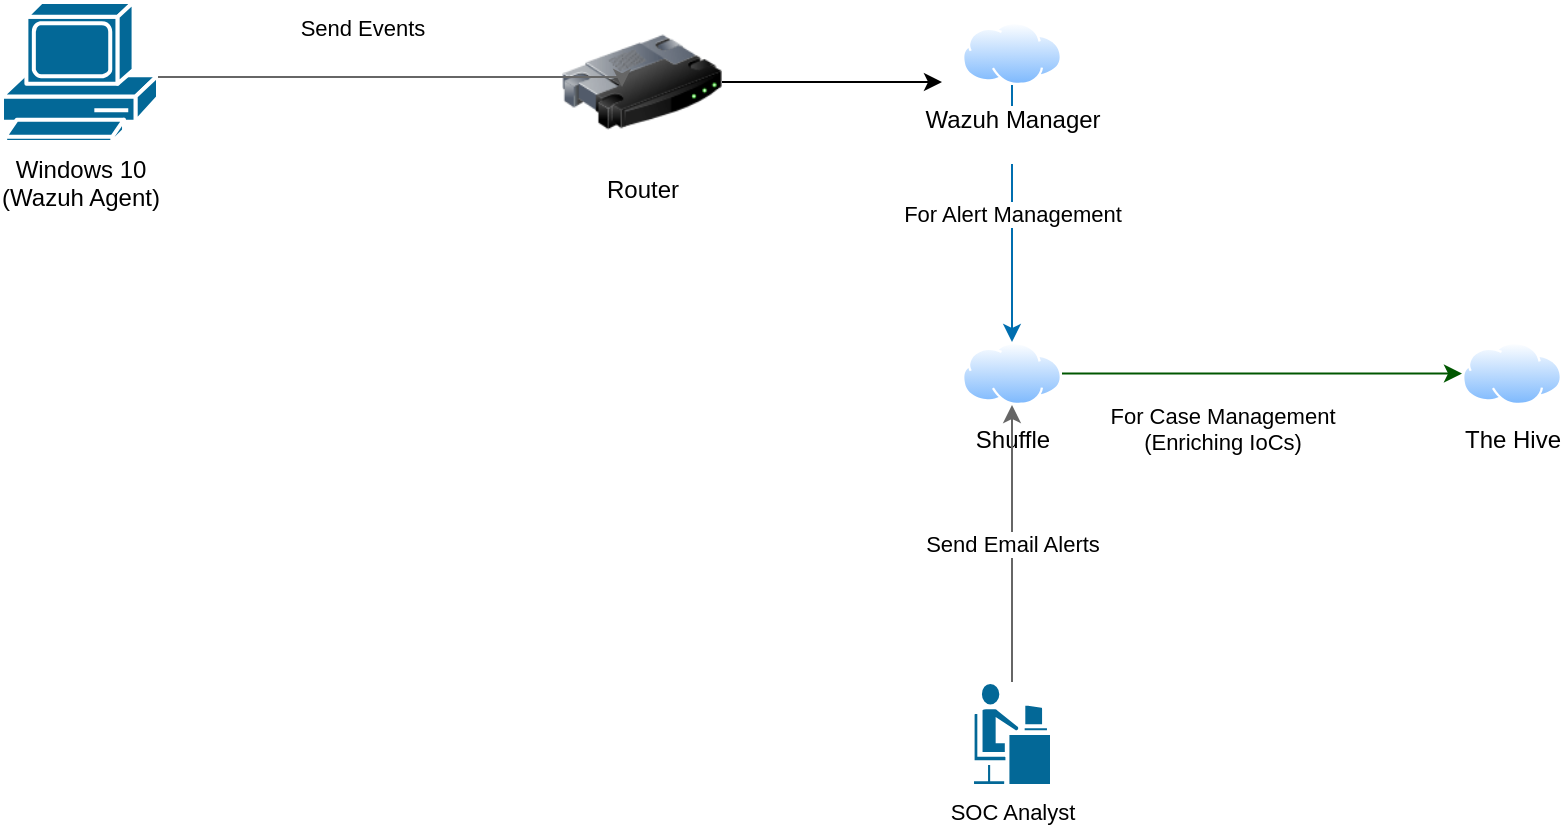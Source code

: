 <mxfile version="24.8.6">
  <diagram name="Page-1" id="V8CQ23fq76_Rz2cbGqyL">
    <mxGraphModel dx="1042" dy="531" grid="1" gridSize="10" guides="1" tooltips="1" connect="1" arrows="1" fold="1" page="1" pageScale="1" pageWidth="850" pageHeight="1100" math="0" shadow="0">
      <root>
        <mxCell id="0" />
        <mxCell id="1" parent="0" />
        <mxCell id="OW75wmjr70zywbJ3eJ3U-1" value="Windows 10&lt;div&gt;(Wazuh Agent)&lt;/div&gt;" style="shape=mxgraph.cisco.computers_and_peripherals.pc;html=1;pointerEvents=1;dashed=0;fillColor=#036897;strokeColor=#ffffff;strokeWidth=2;verticalLabelPosition=bottom;verticalAlign=top;align=center;outlineConnect=0;" vertex="1" parent="1">
          <mxGeometry x="30" y="10" width="78" height="70" as="geometry" />
        </mxCell>
        <mxCell id="OW75wmjr70zywbJ3eJ3U-10" value="For Alert Management" style="edgeStyle=orthogonalEdgeStyle;rounded=0;orthogonalLoop=1;jettySize=auto;html=1;fillColor=#1ba1e2;strokeColor=#006EAF;" edge="1" parent="1" source="OW75wmjr70zywbJ3eJ3U-3" target="OW75wmjr70zywbJ3eJ3U-5">
          <mxGeometry relative="1" as="geometry" />
        </mxCell>
        <mxCell id="OW75wmjr70zywbJ3eJ3U-3" value="Wazuh Manager&lt;div&gt;&lt;br&gt;&lt;/div&gt;" style="image;aspect=fixed;perimeter=ellipsePerimeter;html=1;align=center;shadow=0;dashed=0;spacingTop=3;image=img/lib/active_directory/internet_cloud.svg;" vertex="1" parent="1">
          <mxGeometry x="510" y="20" width="50" height="31.5" as="geometry" />
        </mxCell>
        <mxCell id="OW75wmjr70zywbJ3eJ3U-4" value="The Hive&lt;div&gt;&lt;br&gt;&lt;/div&gt;" style="image;aspect=fixed;perimeter=ellipsePerimeter;html=1;align=center;shadow=0;dashed=0;spacingTop=3;image=img/lib/active_directory/internet_cloud.svg;" vertex="1" parent="1">
          <mxGeometry x="760" y="180" width="50" height="31.5" as="geometry" />
        </mxCell>
        <mxCell id="OW75wmjr70zywbJ3eJ3U-11" value="For Case Management&lt;div&gt;&lt;div&gt;(Enriching IoCs)&lt;div&gt;&lt;br&gt;&lt;/div&gt;&lt;/div&gt;&lt;/div&gt;" style="edgeStyle=orthogonalEdgeStyle;rounded=0;orthogonalLoop=1;jettySize=auto;html=1;exitX=1;exitY=0.5;exitDx=0;exitDy=0;fillColor=#008a00;strokeColor=#005700;" edge="1" parent="1" source="OW75wmjr70zywbJ3eJ3U-5" target="OW75wmjr70zywbJ3eJ3U-4">
          <mxGeometry x="-0.2" y="-34" relative="1" as="geometry">
            <mxPoint as="offset" />
          </mxGeometry>
        </mxCell>
        <mxCell id="OW75wmjr70zywbJ3eJ3U-5" value="Shuffle&lt;div&gt;&lt;br&gt;&lt;/div&gt;" style="image;aspect=fixed;perimeter=ellipsePerimeter;html=1;align=center;shadow=0;dashed=0;spacingTop=3;image=img/lib/active_directory/internet_cloud.svg;" vertex="1" parent="1">
          <mxGeometry x="510" y="180" width="50" height="31.5" as="geometry" />
        </mxCell>
        <mxCell id="OW75wmjr70zywbJ3eJ3U-9" style="edgeStyle=orthogonalEdgeStyle;rounded=0;orthogonalLoop=1;jettySize=auto;html=1;" edge="1" parent="1" source="OW75wmjr70zywbJ3eJ3U-2">
          <mxGeometry relative="1" as="geometry">
            <mxPoint x="500" y="50" as="targetPoint" />
          </mxGeometry>
        </mxCell>
        <mxCell id="OW75wmjr70zywbJ3eJ3U-2" value="Router" style="image;html=1;image=img/lib/clip_art/networking/Router_128x128.png" vertex="1" parent="1">
          <mxGeometry x="310" y="10" width="80" height="80" as="geometry" />
        </mxCell>
        <mxCell id="OW75wmjr70zywbJ3eJ3U-8" value="Send Events&lt;div&gt;&lt;br&gt;&lt;/div&gt;" style="edgeStyle=orthogonalEdgeStyle;rounded=0;orthogonalLoop=1;jettySize=auto;html=1;entryX=0.375;entryY=0.438;entryDx=0;entryDy=0;entryPerimeter=0;fillColor=#f5f5f5;gradientColor=#b3b3b3;strokeColor=#666666;" edge="1" parent="1">
          <mxGeometry x="-0.139" y="17" relative="1" as="geometry">
            <mxPoint x="108" y="47.48" as="sourcePoint" />
            <mxPoint x="340" y="52.52" as="targetPoint" />
            <Array as="points">
              <mxPoint x="340" y="47.48" />
            </Array>
            <mxPoint as="offset" />
          </mxGeometry>
        </mxCell>
        <mxCell id="OW75wmjr70zywbJ3eJ3U-13" value="Send Email Alerts" style="edgeStyle=orthogonalEdgeStyle;shape=connector;rounded=0;orthogonalLoop=1;jettySize=auto;html=1;strokeColor=#666666;align=center;verticalAlign=middle;fontFamily=Helvetica;fontSize=11;fontColor=default;labelBackgroundColor=default;endArrow=classic;fillColor=#f5f5f5;gradientColor=#b3b3b3;" edge="1" parent="1" source="OW75wmjr70zywbJ3eJ3U-12" target="OW75wmjr70zywbJ3eJ3U-5">
          <mxGeometry relative="1" as="geometry" />
        </mxCell>
        <mxCell id="OW75wmjr70zywbJ3eJ3U-12" value="SOC Analyst" style="shape=mxgraph.cisco.people.androgenous_person;html=1;pointerEvents=1;dashed=0;fillColor=#036897;strokeColor=#ffffff;strokeWidth=2;verticalLabelPosition=bottom;verticalAlign=top;align=center;outlineConnect=0;fontFamily=Helvetica;fontSize=11;fontColor=default;labelBackgroundColor=default;" vertex="1" parent="1">
          <mxGeometry x="515" y="350" width="40" height="52" as="geometry" />
        </mxCell>
      </root>
    </mxGraphModel>
  </diagram>
</mxfile>
